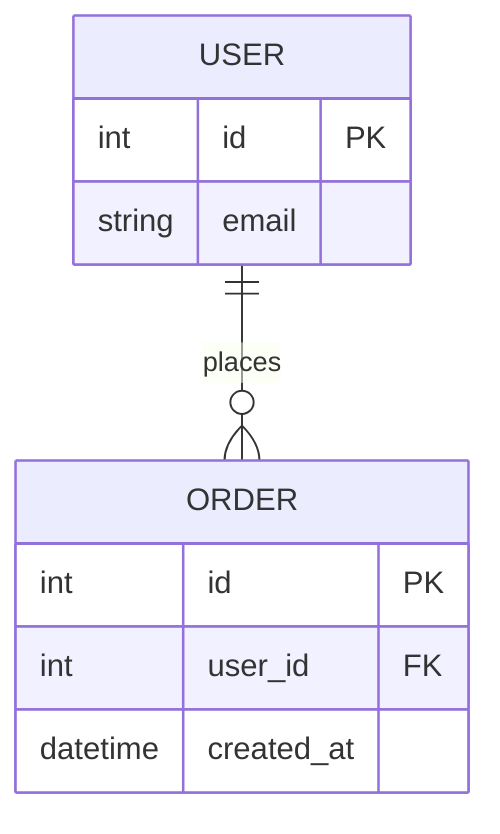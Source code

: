 %% Mermaid ERD example
erDiagram
  USER ||--o{ ORDER : places
  USER {
    int id PK
    string email
  }
  ORDER {
    int id PK
    int user_id FK
    datetime created_at
  }